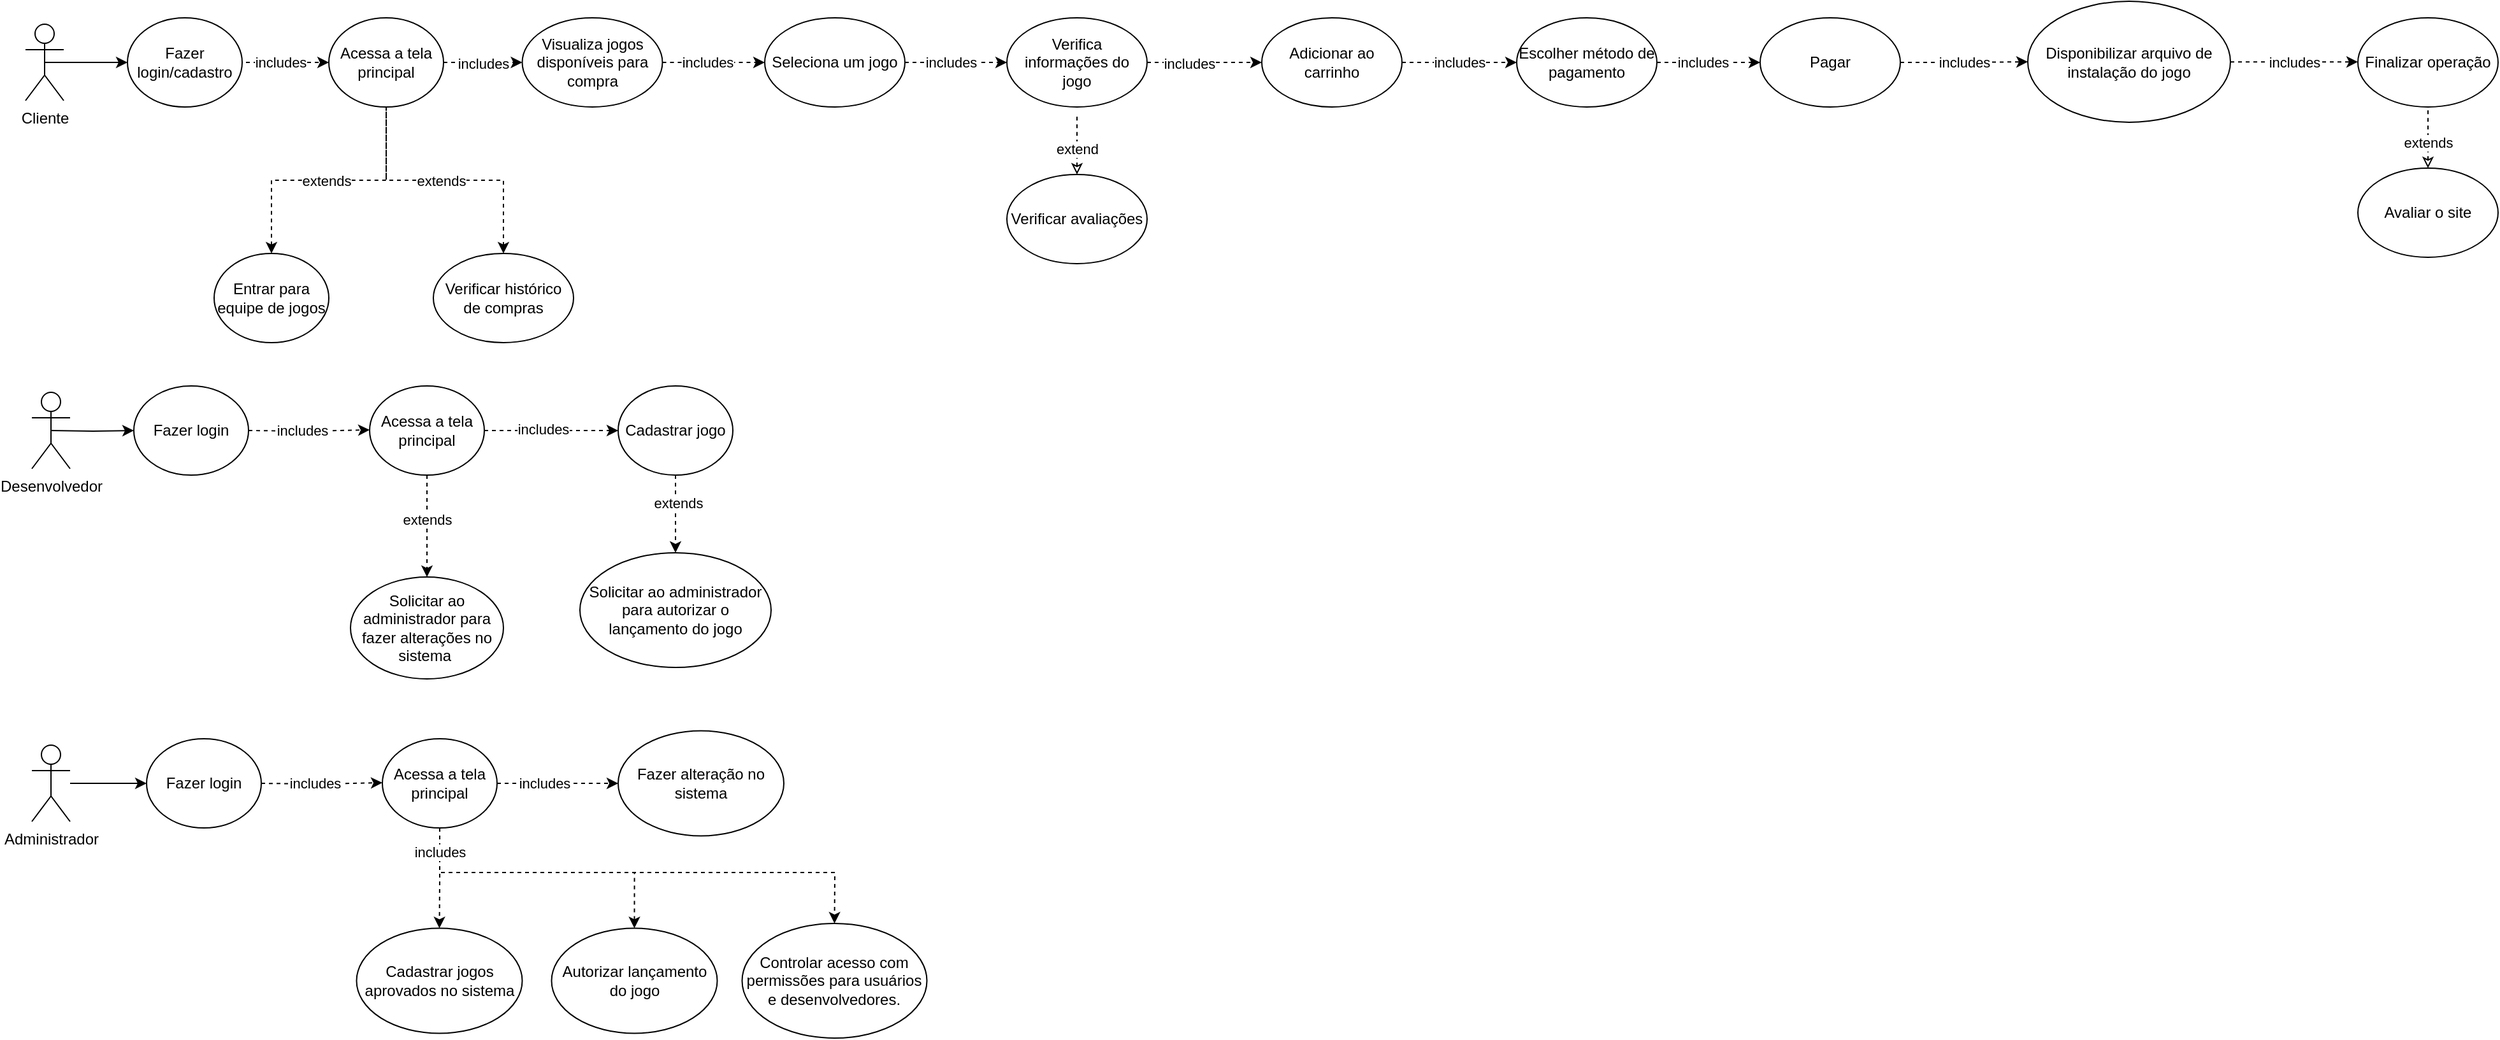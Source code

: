 <mxfile version="27.0.5">
  <diagram name="Página-1" id="Bsxxnvs8qtEZHKtKC8Yh">
    <mxGraphModel grid="1" page="1" gridSize="10" guides="1" tooltips="1" connect="1" arrows="1" fold="1" pageScale="1" pageWidth="1169" pageHeight="827" math="0" shadow="0">
      <root>
        <mxCell id="0" />
        <mxCell id="1" parent="0" />
        <mxCell id="EpVNcyplSA3NN8GrZNjh-2" style="edgeStyle=orthogonalEdgeStyle;rounded=0;orthogonalLoop=1;jettySize=auto;html=1;exitX=0.5;exitY=0.5;exitDx=0;exitDy=0;exitPerimeter=0;dashed=1;" edge="1" parent="1" source="KrUmVmu7B1nG0iVp00is-24" target="EpVNcyplSA3NN8GrZNjh-1">
          <mxGeometry relative="1" as="geometry" />
        </mxCell>
        <mxCell id="KrUmVmu7B1nG0iVp00is-26" value="includes" style="edgeLabel;html=1;align=center;verticalAlign=middle;resizable=0;points=[];" connectable="0" vertex="1" parent="EpVNcyplSA3NN8GrZNjh-2">
          <mxGeometry x="0.417" y="-2" relative="1" as="geometry">
            <mxPoint x="-5" y="-2" as="offset" />
          </mxGeometry>
        </mxCell>
        <mxCell id="d0Vb6hVWw6ixuOEntkjy-2" value="Cliente" style="shape=umlActor;verticalLabelPosition=bottom;verticalAlign=top;html=1;outlineConnect=0;" vertex="1" parent="1">
          <mxGeometry x="38" y="35" width="30" height="60" as="geometry" />
        </mxCell>
        <mxCell id="rEEq0HjLZOkwawsSutK7-14" style="edgeStyle=orthogonalEdgeStyle;rounded=0;orthogonalLoop=1;jettySize=auto;html=1;entryX=0;entryY=0.5;entryDx=0;entryDy=0;" edge="1" parent="1" source="d0Vb6hVWw6ixuOEntkjy-3" target="rEEq0HjLZOkwawsSutK7-11">
          <mxGeometry relative="1" as="geometry" />
        </mxCell>
        <mxCell id="d0Vb6hVWw6ixuOEntkjy-3" value="Administrador" style="shape=umlActor;verticalLabelPosition=bottom;verticalAlign=top;html=1;outlineConnect=0;" vertex="1" parent="1">
          <mxGeometry x="43" y="601" width="30" height="60" as="geometry" />
        </mxCell>
        <mxCell id="d0Vb6hVWw6ixuOEntkjy-7" value="Desenvolvedor" style="shape=umlActor;verticalLabelPosition=bottom;verticalAlign=top;html=1;outlineConnect=0;" vertex="1" parent="1">
          <mxGeometry x="43" y="324" width="30" height="60" as="geometry" />
        </mxCell>
        <mxCell id="mZIfKQghD8mnKfqH-fNq-4" style="edgeStyle=orthogonalEdgeStyle;rounded=0;orthogonalLoop=1;jettySize=auto;html=1;entryX=0;entryY=0.5;entryDx=0;entryDy=0;dashed=1;" edge="1" parent="1" source="EpVNcyplSA3NN8GrZNjh-1" target="mZIfKQghD8mnKfqH-fNq-3">
          <mxGeometry relative="1" as="geometry" />
        </mxCell>
        <mxCell id="mZIfKQghD8mnKfqH-fNq-25" value="includes" style="edgeLabel;html=1;align=center;verticalAlign=middle;resizable=0;points=[];" connectable="0" vertex="1" parent="mZIfKQghD8mnKfqH-fNq-4">
          <mxGeometry x="-0.006" y="-1" relative="1" as="geometry">
            <mxPoint as="offset" />
          </mxGeometry>
        </mxCell>
        <mxCell id="rEEq0HjLZOkwawsSutK7-21" style="edgeStyle=orthogonalEdgeStyle;rounded=0;orthogonalLoop=1;jettySize=auto;html=1;exitX=0.5;exitY=1;exitDx=0;exitDy=0;entryX=0.5;entryY=0;entryDx=0;entryDy=0;dashed=1;" edge="1" parent="1" source="EpVNcyplSA3NN8GrZNjh-1" target="KrUmVmu7B1nG0iVp00is-18">
          <mxGeometry relative="1" as="geometry" />
        </mxCell>
        <mxCell id="rEEq0HjLZOkwawsSutK7-22" value="extends" style="edgeLabel;html=1;align=center;verticalAlign=middle;resizable=0;points=[];" connectable="0" vertex="1" parent="rEEq0HjLZOkwawsSutK7-21">
          <mxGeometry x="-0.029" relative="1" as="geometry">
            <mxPoint as="offset" />
          </mxGeometry>
        </mxCell>
        <mxCell id="EpVNcyplSA3NN8GrZNjh-1" value="&lt;font style=&quot;vertical-align: inherit;&quot;&gt;&lt;font style=&quot;vertical-align: inherit;&quot;&gt;Acessa a tela principal&lt;/font&gt;&lt;/font&gt;" style="ellipse;whiteSpace=wrap;html=1;" vertex="1" parent="1">
          <mxGeometry x="276" y="30" width="90" height="70" as="geometry" />
        </mxCell>
        <mxCell id="mZIfKQghD8mnKfqH-fNq-6" style="edgeStyle=orthogonalEdgeStyle;rounded=0;orthogonalLoop=1;jettySize=auto;html=1;entryX=0;entryY=0.5;entryDx=0;entryDy=0;dashed=1;" edge="1" parent="1" source="mZIfKQghD8mnKfqH-fNq-3" target="mZIfKQghD8mnKfqH-fNq-5">
          <mxGeometry relative="1" as="geometry" />
        </mxCell>
        <mxCell id="mZIfKQghD8mnKfqH-fNq-28" value="includes" style="edgeLabel;html=1;align=center;verticalAlign=middle;resizable=0;points=[];" connectable="0" vertex="1" parent="mZIfKQghD8mnKfqH-fNq-6">
          <mxGeometry x="-0.125" relative="1" as="geometry">
            <mxPoint as="offset" />
          </mxGeometry>
        </mxCell>
        <mxCell id="mZIfKQghD8mnKfqH-fNq-3" value="&lt;font style=&quot;vertical-align: inherit;&quot;&gt;&lt;font style=&quot;vertical-align: inherit;&quot;&gt;&lt;font style=&quot;vertical-align: inherit;&quot;&gt;&lt;font style=&quot;vertical-align: inherit;&quot;&gt;Visualiza jogos disponíveis para compra&lt;/font&gt;&lt;/font&gt;&lt;/font&gt;&lt;/font&gt;" style="ellipse;whiteSpace=wrap;html=1;" vertex="1" parent="1">
          <mxGeometry x="427.75" y="30" width="110" height="70" as="geometry" />
        </mxCell>
        <mxCell id="mZIfKQghD8mnKfqH-fNq-8" style="edgeStyle=orthogonalEdgeStyle;rounded=0;orthogonalLoop=1;jettySize=auto;html=1;entryX=0;entryY=0.5;entryDx=0;entryDy=0;dashed=1;" edge="1" parent="1" source="mZIfKQghD8mnKfqH-fNq-5" target="mZIfKQghD8mnKfqH-fNq-7">
          <mxGeometry relative="1" as="geometry" />
        </mxCell>
        <mxCell id="KrUmVmu7B1nG0iVp00is-1" value="includes" style="edgeLabel;html=1;align=center;verticalAlign=middle;resizable=0;points=[];" connectable="0" vertex="1" parent="mZIfKQghD8mnKfqH-fNq-8">
          <mxGeometry x="-0.1" relative="1" as="geometry">
            <mxPoint as="offset" />
          </mxGeometry>
        </mxCell>
        <mxCell id="mZIfKQghD8mnKfqH-fNq-5" value="&lt;font style=&quot;vertical-align: inherit;&quot;&gt;&lt;font style=&quot;vertical-align: inherit;&quot;&gt;&lt;font style=&quot;vertical-align: inherit;&quot;&gt;&lt;font style=&quot;vertical-align: inherit;&quot;&gt;&lt;font style=&quot;vertical-align: inherit;&quot;&gt;&lt;font style=&quot;vertical-align: inherit;&quot;&gt;Seleciona um jogo&lt;/font&gt;&lt;/font&gt;&lt;/font&gt;&lt;/font&gt;&lt;/font&gt;&lt;/font&gt;" style="ellipse;whiteSpace=wrap;html=1;" vertex="1" parent="1">
          <mxGeometry x="618" y="30" width="110" height="70" as="geometry" />
        </mxCell>
        <mxCell id="mZIfKQghD8mnKfqH-fNq-10" style="edgeStyle=orthogonalEdgeStyle;rounded=0;orthogonalLoop=1;jettySize=auto;html=1;entryX=0;entryY=0.5;entryDx=0;entryDy=0;dashed=1;" edge="1" parent="1" source="mZIfKQghD8mnKfqH-fNq-7" target="mZIfKQghD8mnKfqH-fNq-9">
          <mxGeometry relative="1" as="geometry" />
        </mxCell>
        <mxCell id="KrUmVmu7B1nG0iVp00is-2" value="includes" style="edgeLabel;html=1;align=center;verticalAlign=middle;resizable=0;points=[];" connectable="0" vertex="1" parent="mZIfKQghD8mnKfqH-fNq-10">
          <mxGeometry x="-0.267" y="-1" relative="1" as="geometry">
            <mxPoint as="offset" />
          </mxGeometry>
        </mxCell>
        <mxCell id="mZIfKQghD8mnKfqH-fNq-7" value="&lt;font style=&quot;vertical-align: inherit;&quot;&gt;&lt;font style=&quot;vertical-align: inherit;&quot;&gt;&lt;font style=&quot;vertical-align: inherit;&quot;&gt;&lt;font style=&quot;vertical-align: inherit;&quot;&gt;Verifica informações do jogo&lt;/font&gt;&lt;/font&gt;&lt;/font&gt;&lt;/font&gt;" style="ellipse;whiteSpace=wrap;html=1;" vertex="1" parent="1">
          <mxGeometry x="808" y="30" width="110" height="70" as="geometry" />
        </mxCell>
        <mxCell id="mZIfKQghD8mnKfqH-fNq-12" style="edgeStyle=orthogonalEdgeStyle;rounded=0;orthogonalLoop=1;jettySize=auto;html=1;dashed=1;" edge="1" parent="1" source="mZIfKQghD8mnKfqH-fNq-13" target="mZIfKQghD8mnKfqH-fNq-11">
          <mxGeometry relative="1" as="geometry" />
        </mxCell>
        <mxCell id="KrUmVmu7B1nG0iVp00is-7" value="includes" style="edgeLabel;html=1;align=center;verticalAlign=middle;resizable=0;points=[];" connectable="0" vertex="1" parent="mZIfKQghD8mnKfqH-fNq-12">
          <mxGeometry x="-0.117" relative="1" as="geometry">
            <mxPoint as="offset" />
          </mxGeometry>
        </mxCell>
        <mxCell id="mZIfKQghD8mnKfqH-fNq-9" value="&lt;font style=&quot;vertical-align: inherit;&quot;&gt;&lt;font style=&quot;vertical-align: inherit;&quot;&gt;Adicionar ao carrinho&lt;/font&gt;&lt;/font&gt;" style="ellipse;whiteSpace=wrap;html=1;" vertex="1" parent="1">
          <mxGeometry x="1008" y="30" width="110" height="70" as="geometry" />
        </mxCell>
        <mxCell id="mZIfKQghD8mnKfqH-fNq-17" style="edgeStyle=orthogonalEdgeStyle;rounded=0;orthogonalLoop=1;jettySize=auto;html=1;entryX=0;entryY=0.5;entryDx=0;entryDy=0;dashed=1;" edge="1" parent="1" source="mZIfKQghD8mnKfqH-fNq-11" target="mZIfKQghD8mnKfqH-fNq-16">
          <mxGeometry relative="1" as="geometry" />
        </mxCell>
        <mxCell id="KrUmVmu7B1nG0iVp00is-4" value="includes" style="edgeLabel;html=1;align=center;verticalAlign=middle;resizable=0;points=[];" connectable="0" vertex="1" parent="mZIfKQghD8mnKfqH-fNq-17">
          <mxGeometry relative="1" as="geometry">
            <mxPoint as="offset" />
          </mxGeometry>
        </mxCell>
        <mxCell id="mZIfKQghD8mnKfqH-fNq-11" value="Pagar" style="ellipse;whiteSpace=wrap;html=1;" vertex="1" parent="1">
          <mxGeometry x="1399" y="30" width="110" height="70" as="geometry" />
        </mxCell>
        <mxCell id="mZIfKQghD8mnKfqH-fNq-16" value="&lt;div&gt;Disponibilizar arquivo de instalação do jogo&lt;/div&gt;" style="ellipse;whiteSpace=wrap;html=1;" vertex="1" parent="1">
          <mxGeometry x="1609" y="17" width="159" height="95" as="geometry" />
        </mxCell>
        <mxCell id="mZIfKQghD8mnKfqH-fNq-19" style="edgeStyle=orthogonalEdgeStyle;rounded=0;orthogonalLoop=1;jettySize=auto;html=1;dashed=1;startArrow=classic;startFill=0;endArrow=none;endFill=1;" edge="1" parent="1" source="mZIfKQghD8mnKfqH-fNq-18">
          <mxGeometry relative="1" as="geometry">
            <mxPoint x="863" y="105.0" as="targetPoint" />
          </mxGeometry>
        </mxCell>
        <mxCell id="mZIfKQghD8mnKfqH-fNq-20" value="extend" style="edgeLabel;html=1;align=center;verticalAlign=middle;resizable=0;points=[];" connectable="0" vertex="1" parent="mZIfKQghD8mnKfqH-fNq-19">
          <mxGeometry x="-0.139" relative="1" as="geometry">
            <mxPoint y="1" as="offset" />
          </mxGeometry>
        </mxCell>
        <mxCell id="mZIfKQghD8mnKfqH-fNq-18" value="&lt;font style=&quot;vertical-align: inherit;&quot;&gt;&lt;font style=&quot;vertical-align: inherit;&quot;&gt;&lt;font style=&quot;vertical-align: inherit;&quot;&gt;&lt;font style=&quot;vertical-align: inherit;&quot;&gt;Verificar avaliações&lt;/font&gt;&lt;/font&gt;&lt;/font&gt;&lt;/font&gt;" style="ellipse;whiteSpace=wrap;html=1;" vertex="1" parent="1">
          <mxGeometry x="808" y="153" width="110" height="70" as="geometry" />
        </mxCell>
        <mxCell id="mZIfKQghD8mnKfqH-fNq-22" style="edgeStyle=orthogonalEdgeStyle;rounded=0;orthogonalLoop=1;jettySize=auto;html=1;jumpStyle=none;dashed=1;endArrow=none;startFill=0;startArrow=classic;entryX=0.5;entryY=1;entryDx=0;entryDy=0;endFill=1;" edge="1" parent="1" source="mZIfKQghD8mnKfqH-fNq-24">
          <mxGeometry relative="1" as="geometry">
            <mxPoint x="1923" y="100" as="targetPoint" />
          </mxGeometry>
        </mxCell>
        <mxCell id="mZIfKQghD8mnKfqH-fNq-23" value="extends" style="edgeLabel;html=1;align=center;verticalAlign=middle;resizable=0;points=[];" connectable="0" vertex="1" parent="mZIfKQghD8mnKfqH-fNq-22">
          <mxGeometry x="-0.161" relative="1" as="geometry">
            <mxPoint as="offset" />
          </mxGeometry>
        </mxCell>
        <mxCell id="mZIfKQghD8mnKfqH-fNq-24" value="Avaliar o site" style="ellipse;whiteSpace=wrap;html=1;" vertex="1" parent="1">
          <mxGeometry x="1868" y="148" width="110" height="70" as="geometry" />
        </mxCell>
        <mxCell id="KrUmVmu7B1nG0iVp00is-5" value="" style="edgeStyle=orthogonalEdgeStyle;rounded=0;orthogonalLoop=1;jettySize=auto;html=1;dashed=1;" edge="1" parent="1" source="mZIfKQghD8mnKfqH-fNq-9" target="mZIfKQghD8mnKfqH-fNq-13">
          <mxGeometry relative="1" as="geometry">
            <mxPoint x="1118" y="65" as="sourcePoint" />
            <mxPoint x="1348" y="65" as="targetPoint" />
          </mxGeometry>
        </mxCell>
        <mxCell id="KrUmVmu7B1nG0iVp00is-6" value="includes" style="edgeLabel;html=1;align=center;verticalAlign=middle;resizable=0;points=[];" connectable="0" vertex="1" parent="KrUmVmu7B1nG0iVp00is-5">
          <mxGeometry relative="1" as="geometry">
            <mxPoint as="offset" />
          </mxGeometry>
        </mxCell>
        <mxCell id="mZIfKQghD8mnKfqH-fNq-13" value="Escolher método de pagamento" style="ellipse;whiteSpace=wrap;html=1;" vertex="1" parent="1">
          <mxGeometry x="1208" y="30" width="110" height="70" as="geometry" />
        </mxCell>
        <mxCell id="KrUmVmu7B1nG0iVp00is-8" value="Finalizar operação" style="ellipse;whiteSpace=wrap;html=1;" vertex="1" parent="1">
          <mxGeometry x="1868" y="30" width="110" height="70" as="geometry" />
        </mxCell>
        <mxCell id="KrUmVmu7B1nG0iVp00is-9" style="edgeStyle=orthogonalEdgeStyle;rounded=0;orthogonalLoop=1;jettySize=auto;html=1;entryX=0;entryY=0.5;entryDx=0;entryDy=0;dashed=1;" edge="1" parent="1">
          <mxGeometry relative="1" as="geometry">
            <mxPoint x="1768" y="64.58" as="sourcePoint" />
            <mxPoint x="1868" y="64.58" as="targetPoint" />
          </mxGeometry>
        </mxCell>
        <mxCell id="KrUmVmu7B1nG0iVp00is-10" value="includes" style="edgeLabel;html=1;align=center;verticalAlign=middle;resizable=0;points=[];" connectable="0" vertex="1" parent="KrUmVmu7B1nG0iVp00is-9">
          <mxGeometry relative="1" as="geometry">
            <mxPoint as="offset" />
          </mxGeometry>
        </mxCell>
        <mxCell id="zKj5nAP1LcKZkt2nUuu8-2" style="edgeStyle=orthogonalEdgeStyle;rounded=0;orthogonalLoop=1;jettySize=auto;html=1;exitX=1;exitY=0.5;exitDx=0;exitDy=0;entryX=0;entryY=0.5;entryDx=0;entryDy=0;dashed=1;" edge="1" parent="1" source="KrUmVmu7B1nG0iVp00is-12" target="zKj5nAP1LcKZkt2nUuu8-1">
          <mxGeometry relative="1" as="geometry" />
        </mxCell>
        <mxCell id="zKj5nAP1LcKZkt2nUuu8-3" value="includes" style="edgeLabel;html=1;align=center;verticalAlign=middle;resizable=0;points=[];" connectable="0" vertex="1" parent="zKj5nAP1LcKZkt2nUuu8-2">
          <mxGeometry x="-0.124" y="1" relative="1" as="geometry">
            <mxPoint as="offset" />
          </mxGeometry>
        </mxCell>
        <mxCell id="zKj5nAP1LcKZkt2nUuu8-6" style="edgeStyle=orthogonalEdgeStyle;rounded=0;orthogonalLoop=1;jettySize=auto;html=1;exitX=0.5;exitY=1;exitDx=0;exitDy=0;dashed=1;" edge="1" parent="1" source="KrUmVmu7B1nG0iVp00is-12" target="KrUmVmu7B1nG0iVp00is-15">
          <mxGeometry relative="1" as="geometry" />
        </mxCell>
        <mxCell id="zKj5nAP1LcKZkt2nUuu8-7" value="extends" style="edgeLabel;html=1;align=center;verticalAlign=middle;resizable=0;points=[];" connectable="0" vertex="1" parent="zKj5nAP1LcKZkt2nUuu8-6">
          <mxGeometry x="-0.125" relative="1" as="geometry">
            <mxPoint as="offset" />
          </mxGeometry>
        </mxCell>
        <mxCell id="KrUmVmu7B1nG0iVp00is-12" value="&lt;font style=&quot;vertical-align: inherit;&quot;&gt;&lt;font style=&quot;vertical-align: inherit;&quot;&gt;Acessa a tela principal&lt;/font&gt;&lt;/font&gt;" style="ellipse;whiteSpace=wrap;html=1;" vertex="1" parent="1">
          <mxGeometry x="308" y="319" width="90" height="70" as="geometry" />
        </mxCell>
        <mxCell id="KrUmVmu7B1nG0iVp00is-15" value="&lt;font style=&quot;vertical-align: inherit;&quot;&gt;&lt;font style=&quot;vertical-align: inherit;&quot;&gt;Solicitar ao administrador para fazer alterações no sistema&amp;nbsp;&lt;/font&gt;&lt;/font&gt;" style="ellipse;whiteSpace=wrap;html=1;" vertex="1" parent="1">
          <mxGeometry x="293" y="469" width="120" height="80" as="geometry" />
        </mxCell>
        <mxCell id="KrUmVmu7B1nG0iVp00is-18" value="&lt;font style=&quot;vertical-align: inherit;&quot;&gt;&lt;font style=&quot;vertical-align: inherit;&quot;&gt;&lt;font style=&quot;vertical-align: inherit;&quot;&gt;&lt;font style=&quot;vertical-align: inherit;&quot;&gt;Verificar histórico de compras&lt;/font&gt;&lt;/font&gt;&lt;/font&gt;&lt;/font&gt;" style="ellipse;whiteSpace=wrap;html=1;" vertex="1" parent="1">
          <mxGeometry x="358" y="215" width="110" height="70" as="geometry" />
        </mxCell>
        <mxCell id="KrUmVmu7B1nG0iVp00is-21" style="edgeStyle=orthogonalEdgeStyle;rounded=0;orthogonalLoop=1;jettySize=auto;html=1;exitX=0.5;exitY=0;exitDx=0;exitDy=0;dashed=1;entryX=0.5;entryY=1;entryDx=0;entryDy=0;endArrow=none;startFill=1;startArrow=classic;" edge="1" parent="1" source="KrUmVmu7B1nG0iVp00is-20" target="EpVNcyplSA3NN8GrZNjh-1">
          <mxGeometry relative="1" as="geometry">
            <mxPoint x="320.833" y="105" as="targetPoint" />
          </mxGeometry>
        </mxCell>
        <mxCell id="KrUmVmu7B1nG0iVp00is-23" value="extends" style="edgeLabel;html=1;align=center;verticalAlign=middle;resizable=0;points=[];" connectable="0" vertex="1" parent="KrUmVmu7B1nG0iVp00is-21">
          <mxGeometry x="-0.477" relative="1" as="geometry">
            <mxPoint x="43" y="-4" as="offset" />
          </mxGeometry>
        </mxCell>
        <mxCell id="KrUmVmu7B1nG0iVp00is-20" value="Entrar para equipe de jogos" style="ellipse;whiteSpace=wrap;html=1;" vertex="1" parent="1">
          <mxGeometry x="186" y="215" width="90" height="70" as="geometry" />
        </mxCell>
        <mxCell id="KrUmVmu7B1nG0iVp00is-25" value="" style="edgeStyle=orthogonalEdgeStyle;rounded=0;orthogonalLoop=1;jettySize=auto;html=1;exitX=0.5;exitY=0.5;exitDx=0;exitDy=0;exitPerimeter=0;" edge="1" parent="1" source="d0Vb6hVWw6ixuOEntkjy-2" target="KrUmVmu7B1nG0iVp00is-24">
          <mxGeometry relative="1" as="geometry">
            <mxPoint x="53" y="65" as="sourcePoint" />
            <mxPoint x="258" y="65" as="targetPoint" />
          </mxGeometry>
        </mxCell>
        <mxCell id="KrUmVmu7B1nG0iVp00is-24" value="Fazer login/cadastro" style="ellipse;whiteSpace=wrap;html=1;" vertex="1" parent="1">
          <mxGeometry x="118" y="30" width="90" height="70" as="geometry" />
        </mxCell>
        <mxCell id="KrUmVmu7B1nG0iVp00is-27" value="&lt;font style=&quot;vertical-align: inherit;&quot;&gt;&lt;font style=&quot;vertical-align: inherit;&quot;&gt;Solicitar ao administrador para autorizar o lançamento do jogo&lt;/font&gt;&lt;/font&gt;" style="ellipse;whiteSpace=wrap;html=1;" vertex="1" parent="1">
          <mxGeometry x="473" y="450" width="150" height="90" as="geometry" />
        </mxCell>
        <mxCell id="rEEq0HjLZOkwawsSutK7-1" value="&lt;div&gt;Cadastrar jogos aprovados no sistema&lt;/div&gt;" style="ellipse;whiteSpace=wrap;html=1;" vertex="1" parent="1">
          <mxGeometry x="297.75" y="744.75" width="130" height="82.5" as="geometry" />
        </mxCell>
        <mxCell id="rEEq0HjLZOkwawsSutK7-2" value="&lt;div&gt;Autorizar lançamento do jogo&lt;/div&gt;" style="ellipse;whiteSpace=wrap;html=1;" vertex="1" parent="1">
          <mxGeometry x="450.75" y="744.75" width="130" height="82.5" as="geometry" />
        </mxCell>
        <mxCell id="rEEq0HjLZOkwawsSutK7-3" value="&lt;div&gt;Fazer alteração no sistema&lt;/div&gt;" style="ellipse;whiteSpace=wrap;html=1;" vertex="1" parent="1">
          <mxGeometry x="503" y="589.75" width="130" height="82.5" as="geometry" />
        </mxCell>
        <mxCell id="rEEq0HjLZOkwawsSutK7-4" value="&lt;div&gt;Controlar acesso com permissões para usuários e desenvolvedores.&lt;/div&gt;" style="ellipse;whiteSpace=wrap;html=1;" vertex="1" parent="1">
          <mxGeometry x="600.25" y="741" width="145" height="90" as="geometry" />
        </mxCell>
        <mxCell id="rEEq0HjLZOkwawsSutK7-6" value="" style="edgeStyle=orthogonalEdgeStyle;rounded=0;orthogonalLoop=1;jettySize=auto;html=1;exitX=0.5;exitY=0.5;exitDx=0;exitDy=0;exitPerimeter=0;" edge="1" parent="1" target="rEEq0HjLZOkwawsSutK7-5">
          <mxGeometry relative="1" as="geometry">
            <mxPoint x="58" y="354" as="sourcePoint" />
            <mxPoint x="258" y="354" as="targetPoint" />
          </mxGeometry>
        </mxCell>
        <mxCell id="rEEq0HjLZOkwawsSutK7-5" value="Fazer login" style="ellipse;whiteSpace=wrap;html=1;" vertex="1" parent="1">
          <mxGeometry x="123" y="319" width="90" height="70" as="geometry" />
        </mxCell>
        <mxCell id="rEEq0HjLZOkwawsSutK7-7" style="edgeStyle=orthogonalEdgeStyle;rounded=0;orthogonalLoop=1;jettySize=auto;html=1;dashed=1;" edge="1" parent="1">
          <mxGeometry relative="1" as="geometry">
            <mxPoint x="213" y="354" as="sourcePoint" />
            <mxPoint x="308" y="353.5" as="targetPoint" />
          </mxGeometry>
        </mxCell>
        <mxCell id="rEEq0HjLZOkwawsSutK7-8" value="includes" style="edgeLabel;html=1;align=center;verticalAlign=middle;resizable=0;points=[];" connectable="0" vertex="1" parent="rEEq0HjLZOkwawsSutK7-7">
          <mxGeometry x="0.417" y="-2" relative="1" as="geometry">
            <mxPoint x="-25" y="-2" as="offset" />
          </mxGeometry>
        </mxCell>
        <mxCell id="rEEq0HjLZOkwawsSutK7-15" style="edgeStyle=orthogonalEdgeStyle;rounded=0;orthogonalLoop=1;jettySize=auto;html=1;exitX=1;exitY=0.5;exitDx=0;exitDy=0;entryX=0;entryY=0.5;entryDx=0;entryDy=0;dashed=1;" edge="1" parent="1" source="rEEq0HjLZOkwawsSutK7-10" target="rEEq0HjLZOkwawsSutK7-3">
          <mxGeometry relative="1" as="geometry" />
        </mxCell>
        <mxCell id="rEEq0HjLZOkwawsSutK7-20" value="includes" style="edgeLabel;html=1;align=center;verticalAlign=middle;resizable=0;points=[];" connectable="0" vertex="1" parent="rEEq0HjLZOkwawsSutK7-15">
          <mxGeometry x="-0.158" y="-2" relative="1" as="geometry">
            <mxPoint x="-3" y="-2" as="offset" />
          </mxGeometry>
        </mxCell>
        <mxCell id="rEEq0HjLZOkwawsSutK7-16" style="edgeStyle=orthogonalEdgeStyle;rounded=0;orthogonalLoop=1;jettySize=auto;html=1;entryX=0.5;entryY=0;entryDx=0;entryDy=0;dashed=1;" edge="1" parent="1" source="rEEq0HjLZOkwawsSutK7-10" target="rEEq0HjLZOkwawsSutK7-1">
          <mxGeometry relative="1" as="geometry" />
        </mxCell>
        <mxCell id="rEEq0HjLZOkwawsSutK7-17" style="edgeStyle=orthogonalEdgeStyle;rounded=0;orthogonalLoop=1;jettySize=auto;html=1;exitX=0.5;exitY=1;exitDx=0;exitDy=0;entryX=0.5;entryY=0;entryDx=0;entryDy=0;dashed=1;" edge="1" parent="1" source="rEEq0HjLZOkwawsSutK7-10" target="rEEq0HjLZOkwawsSutK7-2">
          <mxGeometry relative="1" as="geometry">
            <Array as="points">
              <mxPoint x="363" y="701" />
              <mxPoint x="516" y="701" />
            </Array>
          </mxGeometry>
        </mxCell>
        <mxCell id="rEEq0HjLZOkwawsSutK7-18" style="edgeStyle=orthogonalEdgeStyle;rounded=0;orthogonalLoop=1;jettySize=auto;html=1;exitX=0.5;exitY=1;exitDx=0;exitDy=0;dashed=1;" edge="1" parent="1" source="rEEq0HjLZOkwawsSutK7-10" target="rEEq0HjLZOkwawsSutK7-4">
          <mxGeometry relative="1" as="geometry">
            <Array as="points">
              <mxPoint x="363" y="701" />
              <mxPoint x="673" y="701" />
            </Array>
          </mxGeometry>
        </mxCell>
        <mxCell id="rEEq0HjLZOkwawsSutK7-19" value="includes" style="edgeLabel;html=1;align=center;verticalAlign=middle;resizable=0;points=[];" connectable="0" vertex="1" parent="rEEq0HjLZOkwawsSutK7-18">
          <mxGeometry x="-0.901" relative="1" as="geometry">
            <mxPoint as="offset" />
          </mxGeometry>
        </mxCell>
        <mxCell id="rEEq0HjLZOkwawsSutK7-10" value="&lt;font style=&quot;vertical-align: inherit;&quot;&gt;&lt;font style=&quot;vertical-align: inherit;&quot;&gt;Acessa a tela principal&lt;/font&gt;&lt;/font&gt;" style="ellipse;whiteSpace=wrap;html=1;" vertex="1" parent="1">
          <mxGeometry x="318" y="596" width="90" height="70" as="geometry" />
        </mxCell>
        <mxCell id="rEEq0HjLZOkwawsSutK7-11" value="Fazer login" style="ellipse;whiteSpace=wrap;html=1;" vertex="1" parent="1">
          <mxGeometry x="133" y="596" width="90" height="70" as="geometry" />
        </mxCell>
        <mxCell id="rEEq0HjLZOkwawsSutK7-12" style="edgeStyle=orthogonalEdgeStyle;rounded=0;orthogonalLoop=1;jettySize=auto;html=1;dashed=1;" edge="1" parent="1">
          <mxGeometry relative="1" as="geometry">
            <mxPoint x="223" y="631" as="sourcePoint" />
            <mxPoint x="318" y="630.5" as="targetPoint" />
          </mxGeometry>
        </mxCell>
        <mxCell id="rEEq0HjLZOkwawsSutK7-13" value="includes" style="edgeLabel;html=1;align=center;verticalAlign=middle;resizable=0;points=[];" connectable="0" vertex="1" parent="rEEq0HjLZOkwawsSutK7-12">
          <mxGeometry x="0.417" y="-2" relative="1" as="geometry">
            <mxPoint x="-25" y="-2" as="offset" />
          </mxGeometry>
        </mxCell>
        <mxCell id="zKj5nAP1LcKZkt2nUuu8-4" style="edgeStyle=orthogonalEdgeStyle;rounded=0;orthogonalLoop=1;jettySize=auto;html=1;exitX=0.5;exitY=1;exitDx=0;exitDy=0;entryX=0.5;entryY=0;entryDx=0;entryDy=0;dashed=1;" edge="1" parent="1" source="zKj5nAP1LcKZkt2nUuu8-1" target="KrUmVmu7B1nG0iVp00is-27">
          <mxGeometry relative="1" as="geometry" />
        </mxCell>
        <mxCell id="zKj5nAP1LcKZkt2nUuu8-5" value="extends" style="edgeLabel;html=1;align=center;verticalAlign=middle;resizable=0;points=[];" connectable="0" vertex="1" parent="zKj5nAP1LcKZkt2nUuu8-4">
          <mxGeometry x="-0.279" y="2" relative="1" as="geometry">
            <mxPoint as="offset" />
          </mxGeometry>
        </mxCell>
        <mxCell id="zKj5nAP1LcKZkt2nUuu8-1" value="&lt;font style=&quot;vertical-align: inherit;&quot;&gt;&lt;font style=&quot;vertical-align: inherit;&quot;&gt;Cadastrar jogo&lt;/font&gt;&lt;/font&gt;" style="ellipse;whiteSpace=wrap;html=1;" vertex="1" parent="1">
          <mxGeometry x="503" y="319" width="90" height="70" as="geometry" />
        </mxCell>
      </root>
    </mxGraphModel>
  </diagram>
</mxfile>
